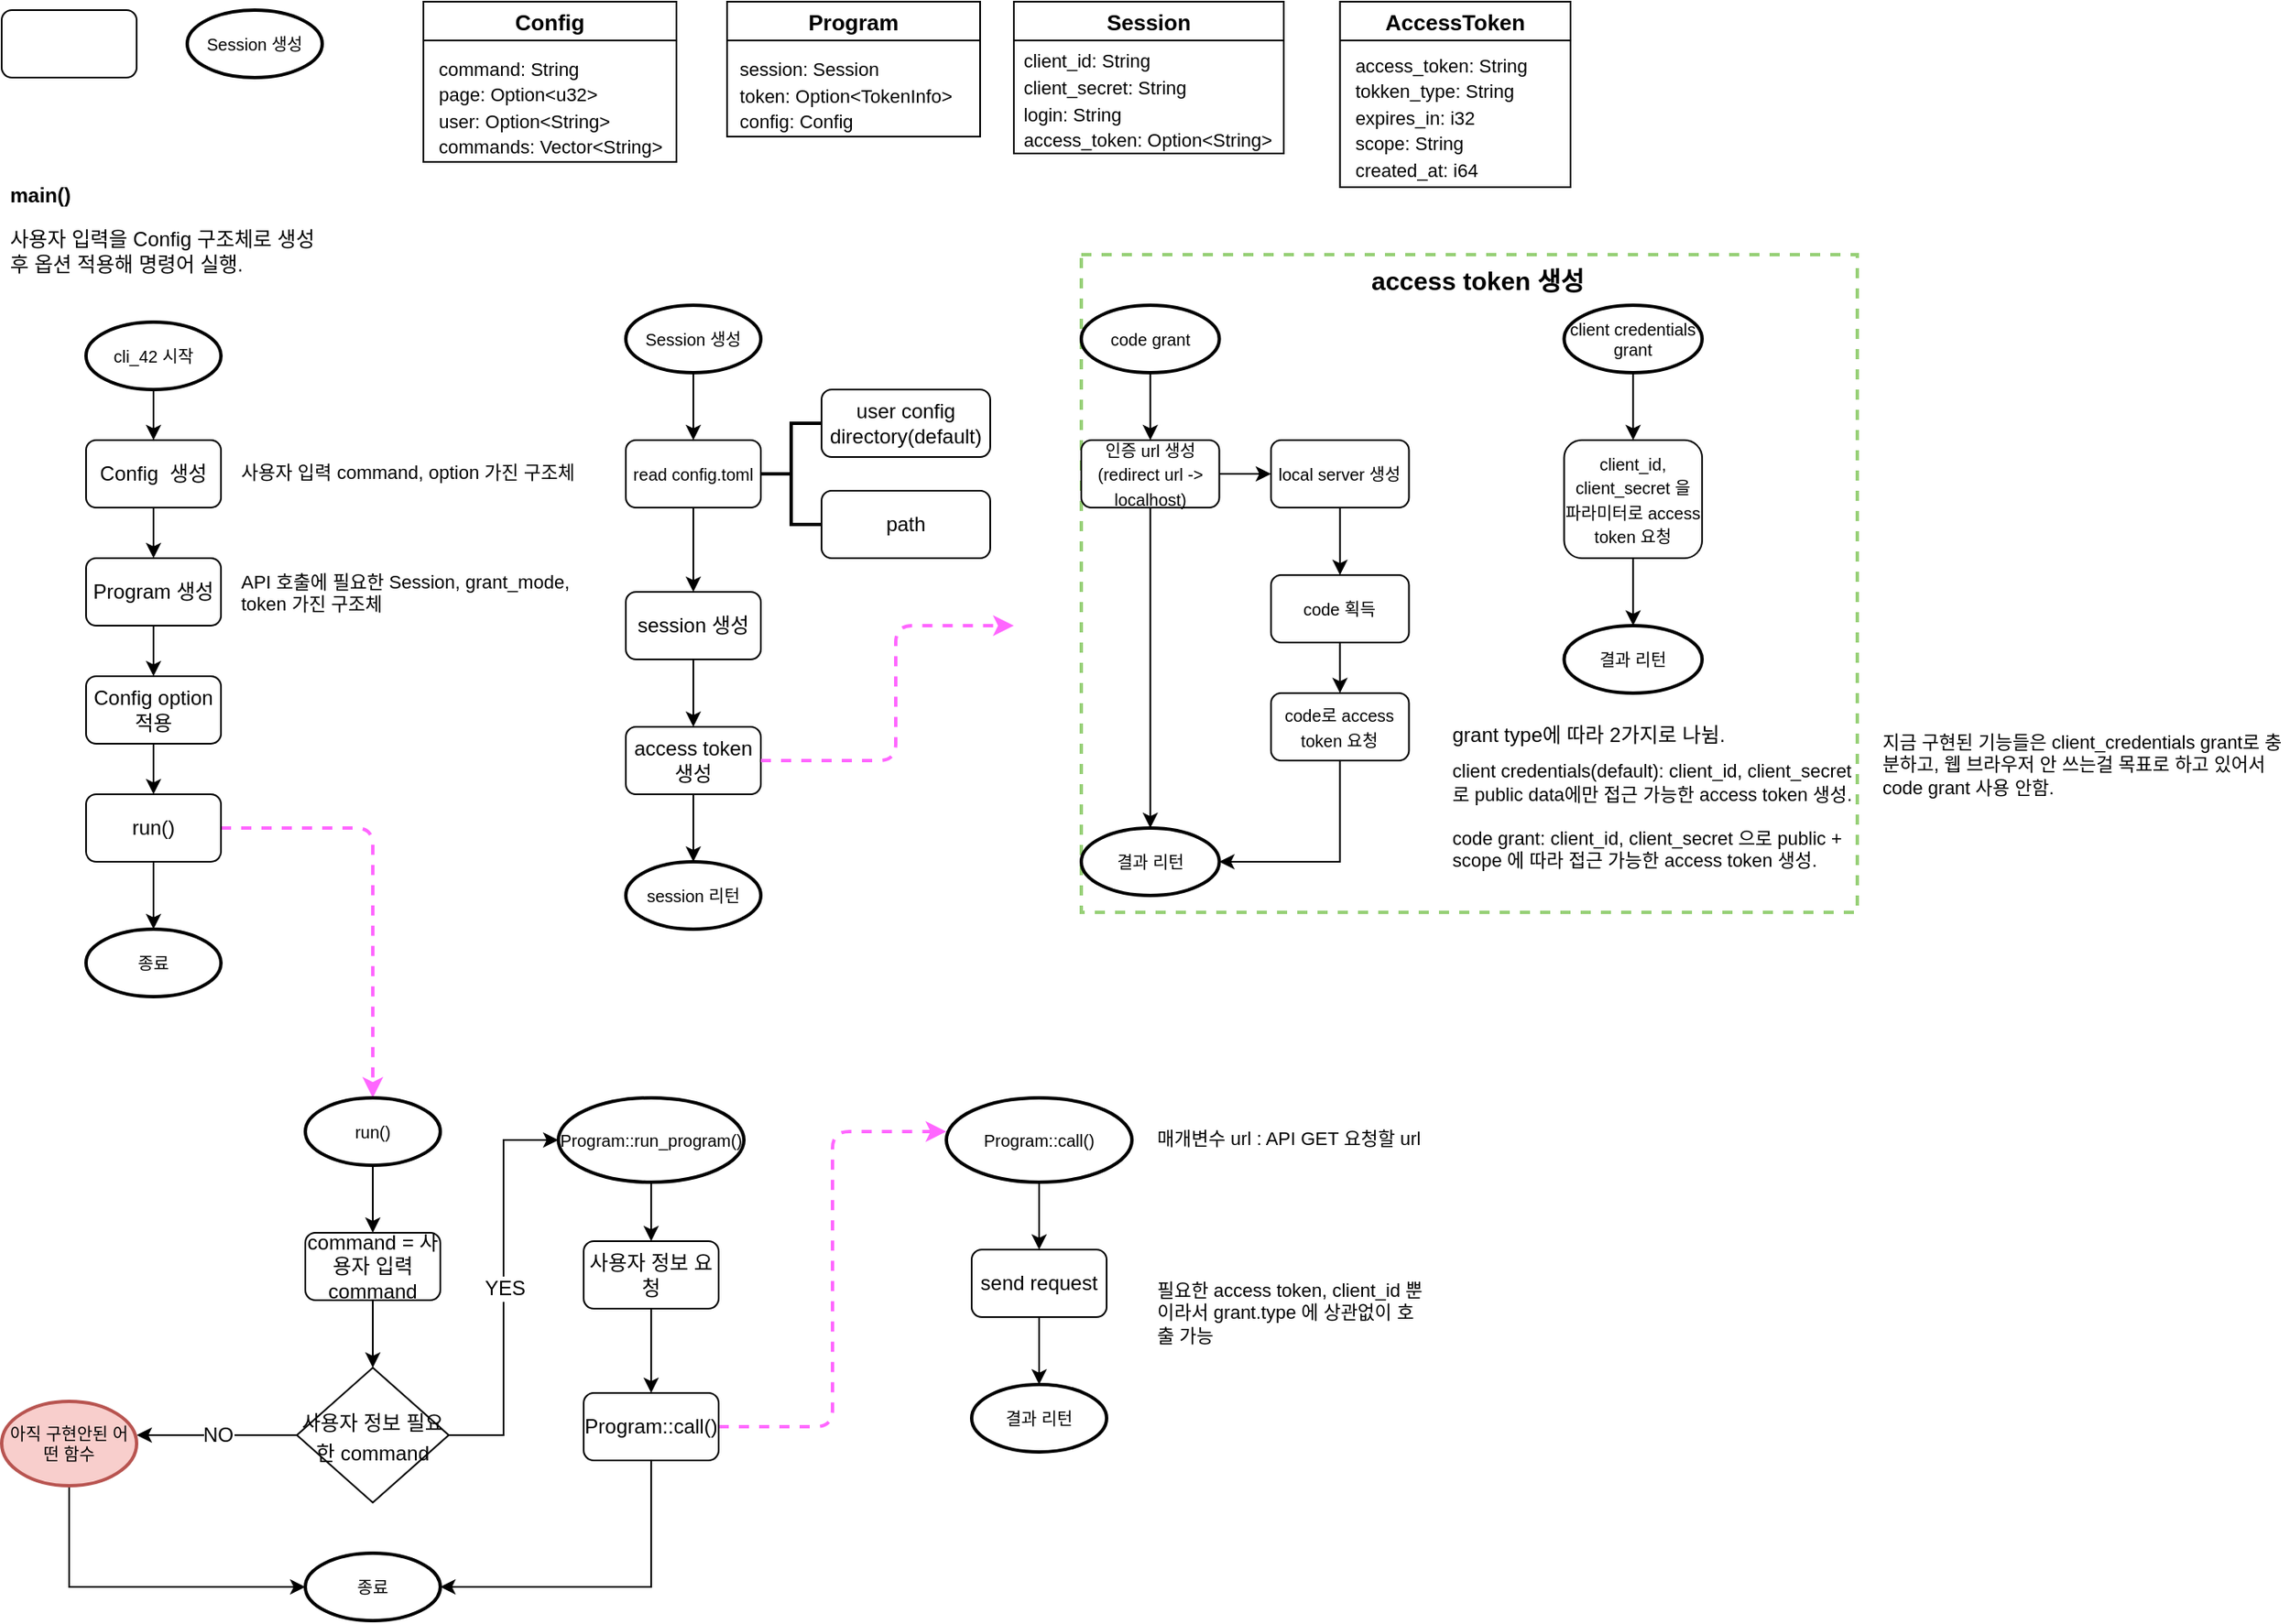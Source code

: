 <mxfile version="16.5.6" type="github">
  <diagram id="rfSWHlRA1yjYHvfrcOm9" name="main">
    <mxGraphModel dx="1425" dy="829" grid="1" gridSize="10" guides="1" tooltips="1" connect="1" arrows="1" fold="1" page="1" pageScale="1" pageWidth="827" pageHeight="1169" math="0" shadow="0">
      <root>
        <mxCell id="0" />
        <mxCell id="1" parent="0" />
        <mxCell id="764dK100W6ZVJjYmW9kR-3" value="" style="rounded=1;whiteSpace=wrap;html=1;" parent="1" vertex="1">
          <mxGeometry x="20" y="15" width="80" height="40" as="geometry" />
        </mxCell>
        <mxCell id="FwEQjmBujWVivrQduoge-21" style="edgeStyle=orthogonalEdgeStyle;rounded=0;orthogonalLoop=1;jettySize=auto;html=1;entryX=0.5;entryY=0;entryDx=0;entryDy=0;" edge="1" parent="1" source="FwEQjmBujWVivrQduoge-1" target="FwEQjmBujWVivrQduoge-14">
          <mxGeometry relative="1" as="geometry" />
        </mxCell>
        <mxCell id="FwEQjmBujWVivrQduoge-1" value="Config &amp;nbsp;생성" style="rounded=1;whiteSpace=wrap;html=1;" vertex="1" parent="1">
          <mxGeometry x="70" y="270" width="80" height="40" as="geometry" />
        </mxCell>
        <mxCell id="FwEQjmBujWVivrQduoge-22" style="edgeStyle=orthogonalEdgeStyle;rounded=0;orthogonalLoop=1;jettySize=auto;html=1;entryX=0.5;entryY=0;entryDx=0;entryDy=0;" edge="1" parent="1" source="FwEQjmBujWVivrQduoge-14" target="FwEQjmBujWVivrQduoge-16">
          <mxGeometry relative="1" as="geometry" />
        </mxCell>
        <mxCell id="FwEQjmBujWVivrQduoge-14" value="Program 생성" style="rounded=1;whiteSpace=wrap;html=1;" vertex="1" parent="1">
          <mxGeometry x="70" y="340" width="80" height="40" as="geometry" />
        </mxCell>
        <mxCell id="FwEQjmBujWVivrQduoge-53" value="" style="edgeStyle=orthogonalEdgeStyle;rounded=0;orthogonalLoop=1;jettySize=auto;html=1;fontSize=11;" edge="1" parent="1" source="FwEQjmBujWVivrQduoge-15" target="FwEQjmBujWVivrQduoge-52">
          <mxGeometry relative="1" as="geometry" />
        </mxCell>
        <mxCell id="7RItpEJKz6Ty_2nKmxKN-70" style="edgeStyle=orthogonalEdgeStyle;rounded=1;orthogonalLoop=1;jettySize=auto;html=1;entryX=0.5;entryY=0;entryDx=0;entryDy=0;entryPerimeter=0;fontSize=12;dashed=1;strokeWidth=2;strokeColor=#FF66FF;" edge="1" parent="1" source="FwEQjmBujWVivrQduoge-15" target="FwEQjmBujWVivrQduoge-56">
          <mxGeometry relative="1" as="geometry" />
        </mxCell>
        <mxCell id="FwEQjmBujWVivrQduoge-15" value="run()" style="rounded=1;whiteSpace=wrap;html=1;" vertex="1" parent="1">
          <mxGeometry x="70" y="480" width="80" height="40" as="geometry" />
        </mxCell>
        <mxCell id="FwEQjmBujWVivrQduoge-23" style="edgeStyle=orthogonalEdgeStyle;rounded=0;orthogonalLoop=1;jettySize=auto;html=1;" edge="1" parent="1" source="FwEQjmBujWVivrQduoge-16" target="FwEQjmBujWVivrQduoge-15">
          <mxGeometry relative="1" as="geometry" />
        </mxCell>
        <mxCell id="FwEQjmBujWVivrQduoge-16" value="Config option 적용" style="rounded=1;whiteSpace=wrap;html=1;" vertex="1" parent="1">
          <mxGeometry x="70" y="410" width="80" height="40" as="geometry" />
        </mxCell>
        <mxCell id="FwEQjmBujWVivrQduoge-28" value="&lt;h1 style=&quot;font-size: 12px&quot;&gt;&lt;font style=&quot;font-size: 12px&quot;&gt;main()&lt;/font&gt;&lt;/h1&gt;&lt;p style=&quot;font-size: 12px&quot;&gt;사용자 입력을 Config 구조체로 생성 후 옵션 적용해 명령어 실행.&lt;/p&gt;" style="text;html=1;strokeColor=none;fillColor=none;spacing=5;spacingTop=-20;whiteSpace=wrap;overflow=hidden;rounded=0;fontSize=11;" vertex="1" parent="1">
          <mxGeometry x="20" y="120" width="190" height="60" as="geometry" />
        </mxCell>
        <mxCell id="FwEQjmBujWVivrQduoge-31" value="Config" style="swimlane;fontSize=13;startSize=23;" vertex="1" parent="1">
          <mxGeometry x="270" y="10" width="150" height="95" as="geometry" />
        </mxCell>
        <mxCell id="FwEQjmBujWVivrQduoge-32" value="&lt;div style=&quot;text-align: left&quot;&gt;&lt;span style=&quot;font-size: 11px&quot;&gt;command: String&lt;/span&gt;&lt;/div&gt;&lt;div style=&quot;text-align: left&quot;&gt;&lt;span style=&quot;font-size: 11px&quot;&gt;page: Option&amp;lt;u32&amp;gt;&lt;/span&gt;&lt;/div&gt;&lt;div style=&quot;text-align: left&quot;&gt;&lt;span style=&quot;font-size: 11px&quot;&gt;user: Option&amp;lt;String&amp;gt;&lt;/span&gt;&lt;/div&gt;&lt;div style=&quot;text-align: left&quot;&gt;&lt;span style=&quot;font-size: 11px&quot;&gt;commands: Vector&amp;lt;String&amp;gt;&lt;/span&gt;&lt;/div&gt;&lt;div style=&quot;text-align: left&quot;&gt;&lt;span style=&quot;font-size: 11px&quot;&gt;&lt;br&gt;&lt;/span&gt;&lt;/div&gt;" style="text;html=1;align=center;verticalAlign=middle;resizable=0;points=[];autosize=1;strokeColor=none;fillColor=none;fontSize=13;" vertex="1" parent="FwEQjmBujWVivrQduoge-31">
          <mxGeometry y="25" width="150" height="90" as="geometry" />
        </mxCell>
        <mxCell id="FwEQjmBujWVivrQduoge-43" value="Program" style="swimlane;fontSize=13;startSize=23;" vertex="1" parent="1">
          <mxGeometry x="450" y="10" width="150" height="80" as="geometry" />
        </mxCell>
        <mxCell id="FwEQjmBujWVivrQduoge-44" value="&lt;div style=&quot;text-align: left&quot;&gt;&lt;span style=&quot;font-size: 11px&quot;&gt;session: Session&lt;/span&gt;&lt;/div&gt;&lt;div style=&quot;text-align: left&quot;&gt;&lt;span style=&quot;font-size: 11px&quot;&gt;token: Option&amp;lt;TokenInfo&amp;gt;&lt;/span&gt;&lt;/div&gt;&lt;div style=&quot;text-align: left&quot;&gt;&lt;span style=&quot;font-size: 11px&quot;&gt;config: Config&lt;/span&gt;&lt;/div&gt;" style="text;html=1;align=center;verticalAlign=middle;resizable=0;points=[];autosize=1;strokeColor=none;fillColor=none;fontSize=13;" vertex="1" parent="FwEQjmBujWVivrQduoge-43">
          <mxGeometry y="25" width="140" height="60" as="geometry" />
        </mxCell>
        <mxCell id="FwEQjmBujWVivrQduoge-45" value="Session" style="swimlane;fontSize=13;startSize=23;" vertex="1" parent="1">
          <mxGeometry x="620" y="10" width="160" height="90" as="geometry" />
        </mxCell>
        <mxCell id="FwEQjmBujWVivrQduoge-46" value="&lt;div style=&quot;text-align: left&quot;&gt;&lt;span style=&quot;font-size: 11px&quot;&gt;client_id: String&lt;/span&gt;&lt;/div&gt;&lt;div style=&quot;text-align: left&quot;&gt;&lt;span style=&quot;font-size: 11px&quot;&gt;client_secret: String&lt;/span&gt;&lt;/div&gt;&lt;div style=&quot;text-align: left&quot;&gt;&lt;span style=&quot;font-size: 11px&quot;&gt;login: String&lt;/span&gt;&lt;/div&gt;&lt;div style=&quot;text-align: left&quot;&gt;&lt;span style=&quot;font-size: 11px&quot;&gt;access_token: Option&amp;lt;String&amp;gt;&lt;/span&gt;&lt;/div&gt;" style="text;html=1;align=center;verticalAlign=middle;resizable=0;points=[];autosize=1;strokeColor=none;fillColor=none;fontSize=13;" vertex="1" parent="FwEQjmBujWVivrQduoge-45">
          <mxGeometry x="-1" y="23" width="160" height="70" as="geometry" />
        </mxCell>
        <mxCell id="FwEQjmBujWVivrQduoge-51" style="edgeStyle=orthogonalEdgeStyle;rounded=0;orthogonalLoop=1;jettySize=auto;html=1;entryX=0.5;entryY=0;entryDx=0;entryDy=0;fontSize=11;" edge="1" parent="1" source="FwEQjmBujWVivrQduoge-50" target="FwEQjmBujWVivrQduoge-1">
          <mxGeometry relative="1" as="geometry" />
        </mxCell>
        <mxCell id="FwEQjmBujWVivrQduoge-50" value="&lt;font size=&quot;1&quot;&gt;cli_42 시작&lt;/font&gt;" style="strokeWidth=2;html=1;shape=mxgraph.flowchart.start_1;whiteSpace=wrap;fontSize=10;" vertex="1" parent="1">
          <mxGeometry x="70" y="200" width="80" height="40" as="geometry" />
        </mxCell>
        <mxCell id="FwEQjmBujWVivrQduoge-52" value="&lt;font size=&quot;1&quot;&gt;종료&lt;/font&gt;" style="strokeWidth=2;html=1;shape=mxgraph.flowchart.start_1;whiteSpace=wrap;fontSize=10;" vertex="1" parent="1">
          <mxGeometry x="70" y="560" width="80" height="40" as="geometry" />
        </mxCell>
        <mxCell id="FwEQjmBujWVivrQduoge-54" value="&lt;font size=&quot;1&quot;&gt;Session 생성&lt;/font&gt;" style="strokeWidth=2;html=1;shape=mxgraph.flowchart.start_1;whiteSpace=wrap;fontSize=10;" vertex="1" parent="1">
          <mxGeometry x="130" y="15" width="80" height="40" as="geometry" />
        </mxCell>
        <mxCell id="7RItpEJKz6Ty_2nKmxKN-20" style="edgeStyle=orthogonalEdgeStyle;rounded=0;orthogonalLoop=1;jettySize=auto;html=1;fontSize=12;" edge="1" parent="1" source="FwEQjmBujWVivrQduoge-56" target="7RItpEJKz6Ty_2nKmxKN-10">
          <mxGeometry relative="1" as="geometry" />
        </mxCell>
        <mxCell id="FwEQjmBujWVivrQduoge-56" value="&lt;font size=&quot;1&quot;&gt;run()&lt;/font&gt;" style="strokeWidth=2;html=1;shape=mxgraph.flowchart.start_1;whiteSpace=wrap;fontSize=10;" vertex="1" parent="1">
          <mxGeometry x="200" y="660" width="80" height="40" as="geometry" />
        </mxCell>
        <mxCell id="7RItpEJKz6Ty_2nKmxKN-2" value="AccessToken" style="swimlane;fontSize=13;startSize=23;" vertex="1" parent="1">
          <mxGeometry x="813.33" y="10" width="136.67" height="110" as="geometry" />
        </mxCell>
        <mxCell id="7RItpEJKz6Ty_2nKmxKN-3" value="&lt;div style=&quot;text-align: left&quot;&gt;&lt;span style=&quot;font-size: 11px&quot;&gt;access_token: String&lt;/span&gt;&lt;/div&gt;&lt;div style=&quot;text-align: left&quot;&gt;&lt;span style=&quot;font-size: 11px&quot;&gt;tokken_type: String&lt;/span&gt;&lt;/div&gt;&lt;div style=&quot;text-align: left&quot;&gt;&lt;span style=&quot;font-size: 11px&quot;&gt;expires_in: i32&lt;/span&gt;&lt;/div&gt;&lt;div style=&quot;text-align: left&quot;&gt;&lt;span style=&quot;font-size: 11px&quot;&gt;scope: String&lt;/span&gt;&lt;/div&gt;&lt;div style=&quot;text-align: left&quot;&gt;&lt;span style=&quot;font-size: 11px&quot;&gt;created_at: i64&lt;/span&gt;&lt;/div&gt;" style="text;html=1;align=center;verticalAlign=middle;resizable=0;points=[];autosize=1;strokeColor=none;fillColor=none;fontSize=13;" vertex="1" parent="7RItpEJKz6Ty_2nKmxKN-2">
          <mxGeometry y="23" width="120" height="90" as="geometry" />
        </mxCell>
        <mxCell id="7RItpEJKz6Ty_2nKmxKN-21" style="edgeStyle=orthogonalEdgeStyle;rounded=0;orthogonalLoop=1;jettySize=auto;html=1;entryX=0.5;entryY=0;entryDx=0;entryDy=0;entryPerimeter=0;fontSize=12;" edge="1" parent="1" source="7RItpEJKz6Ty_2nKmxKN-10" target="7RItpEJKz6Ty_2nKmxKN-15">
          <mxGeometry relative="1" as="geometry" />
        </mxCell>
        <mxCell id="7RItpEJKz6Ty_2nKmxKN-10" value="command = 사용자 입력 command" style="rounded=1;whiteSpace=wrap;html=1;" vertex="1" parent="1">
          <mxGeometry x="200" y="740" width="80" height="40" as="geometry" />
        </mxCell>
        <mxCell id="7RItpEJKz6Ty_2nKmxKN-38" style="edgeStyle=orthogonalEdgeStyle;rounded=0;orthogonalLoop=1;jettySize=auto;html=1;fontSize=12;" edge="1" parent="1" source="7RItpEJKz6Ty_2nKmxKN-12" target="7RItpEJKz6Ty_2nKmxKN-29">
          <mxGeometry relative="1" as="geometry" />
        </mxCell>
        <mxCell id="7RItpEJKz6Ty_2nKmxKN-12" value="&lt;font size=&quot;1&quot;&gt;Program::run_program()&lt;/font&gt;" style="strokeWidth=2;html=1;shape=mxgraph.flowchart.start_1;whiteSpace=wrap;fontSize=10;" vertex="1" parent="1">
          <mxGeometry x="350" y="660" width="110" height="50" as="geometry" />
        </mxCell>
        <mxCell id="7RItpEJKz6Ty_2nKmxKN-19" value="YES" style="edgeStyle=orthogonalEdgeStyle;rounded=0;orthogonalLoop=1;jettySize=auto;html=1;entryX=0;entryY=0.5;entryDx=0;entryDy=0;entryPerimeter=0;fontSize=12;" edge="1" parent="1" source="7RItpEJKz6Ty_2nKmxKN-15" target="7RItpEJKz6Ty_2nKmxKN-12">
          <mxGeometry relative="1" as="geometry" />
        </mxCell>
        <mxCell id="7RItpEJKz6Ty_2nKmxKN-23" value="NO" style="edgeStyle=orthogonalEdgeStyle;rounded=0;orthogonalLoop=1;jettySize=auto;html=1;fontSize=12;" edge="1" parent="1" source="7RItpEJKz6Ty_2nKmxKN-15">
          <mxGeometry relative="1" as="geometry">
            <mxPoint x="100" y="860.0" as="targetPoint" />
          </mxGeometry>
        </mxCell>
        <mxCell id="7RItpEJKz6Ty_2nKmxKN-15" value="&lt;span style=&quot;font-size: 12px&quot;&gt;사용자 정보 필요한 command&lt;/span&gt;" style="strokeWidth=1;html=1;shape=mxgraph.flowchart.decision;whiteSpace=wrap;rounded=0;shadow=0;glass=0;sketch=0;fontSize=15;fillColor=none;" vertex="1" parent="1">
          <mxGeometry x="195" y="820" width="90" height="80" as="geometry" />
        </mxCell>
        <mxCell id="7RItpEJKz6Ty_2nKmxKN-24" value="&lt;font size=&quot;1&quot;&gt;종료&lt;/font&gt;" style="strokeWidth=2;html=1;shape=mxgraph.flowchart.start_1;whiteSpace=wrap;fontSize=10;" vertex="1" parent="1">
          <mxGeometry x="200" y="930" width="80" height="40" as="geometry" />
        </mxCell>
        <mxCell id="7RItpEJKz6Ty_2nKmxKN-39" style="edgeStyle=orthogonalEdgeStyle;rounded=0;orthogonalLoop=1;jettySize=auto;html=1;fontSize=12;" edge="1" parent="1" source="7RItpEJKz6Ty_2nKmxKN-29" target="7RItpEJKz6Ty_2nKmxKN-37">
          <mxGeometry relative="1" as="geometry" />
        </mxCell>
        <mxCell id="7RItpEJKz6Ty_2nKmxKN-29" value="사용자 정보 요청" style="rounded=1;whiteSpace=wrap;html=1;" vertex="1" parent="1">
          <mxGeometry x="365" y="745" width="80" height="40" as="geometry" />
        </mxCell>
        <mxCell id="7RItpEJKz6Ty_2nKmxKN-36" style="edgeStyle=orthogonalEdgeStyle;rounded=0;orthogonalLoop=1;jettySize=auto;html=1;fontSize=12;entryX=0;entryY=0.5;entryDx=0;entryDy=0;entryPerimeter=0;" edge="1" parent="1" source="7RItpEJKz6Ty_2nKmxKN-35" target="7RItpEJKz6Ty_2nKmxKN-24">
          <mxGeometry relative="1" as="geometry">
            <mxPoint x="60" y="1040.0" as="targetPoint" />
            <Array as="points">
              <mxPoint x="60" y="950" />
            </Array>
          </mxGeometry>
        </mxCell>
        <mxCell id="7RItpEJKz6Ty_2nKmxKN-35" value="&lt;font size=&quot;1&quot;&gt;아직 구현안된 어떤 함수&lt;/font&gt;" style="strokeWidth=2;html=1;shape=mxgraph.flowchart.start_1;whiteSpace=wrap;fontSize=10;fillColor=#f8cecc;strokeColor=#b85450;" vertex="1" parent="1">
          <mxGeometry x="20" y="840" width="80" height="50" as="geometry" />
        </mxCell>
        <mxCell id="7RItpEJKz6Ty_2nKmxKN-40" style="edgeStyle=orthogonalEdgeStyle;rounded=0;orthogonalLoop=1;jettySize=auto;html=1;entryX=1;entryY=0.5;entryDx=0;entryDy=0;entryPerimeter=0;fontSize=12;" edge="1" parent="1" source="7RItpEJKz6Ty_2nKmxKN-37" target="7RItpEJKz6Ty_2nKmxKN-24">
          <mxGeometry relative="1" as="geometry">
            <Array as="points">
              <mxPoint x="405" y="950" />
            </Array>
          </mxGeometry>
        </mxCell>
        <mxCell id="7RItpEJKz6Ty_2nKmxKN-73" style="edgeStyle=orthogonalEdgeStyle;rounded=1;orthogonalLoop=1;jettySize=auto;html=1;entryX=0;entryY=0.4;entryDx=0;entryDy=0;entryPerimeter=0;dashed=1;fontSize=12;strokeColor=#FF66FF;strokeWidth=2;" edge="1" parent="1" source="7RItpEJKz6Ty_2nKmxKN-37" target="7RItpEJKz6Ty_2nKmxKN-41">
          <mxGeometry relative="1" as="geometry" />
        </mxCell>
        <mxCell id="7RItpEJKz6Ty_2nKmxKN-37" value="Program::call()" style="rounded=1;whiteSpace=wrap;html=1;" vertex="1" parent="1">
          <mxGeometry x="365" y="835" width="80" height="40" as="geometry" />
        </mxCell>
        <mxCell id="7RItpEJKz6Ty_2nKmxKN-67" style="edgeStyle=orthogonalEdgeStyle;rounded=0;orthogonalLoop=1;jettySize=auto;html=1;entryX=0.5;entryY=0;entryDx=0;entryDy=0;fontSize=12;" edge="1" parent="1" source="7RItpEJKz6Ty_2nKmxKN-41" target="7RItpEJKz6Ty_2nKmxKN-65">
          <mxGeometry relative="1" as="geometry" />
        </mxCell>
        <mxCell id="7RItpEJKz6Ty_2nKmxKN-41" value="&lt;font size=&quot;1&quot;&gt;Program::call()&lt;/font&gt;" style="strokeWidth=2;html=1;shape=mxgraph.flowchart.start_1;whiteSpace=wrap;fontSize=10;" vertex="1" parent="1">
          <mxGeometry x="580" y="660" width="110" height="50" as="geometry" />
        </mxCell>
        <mxCell id="7RItpEJKz6Ty_2nKmxKN-64" value="&lt;br&gt;매개변수 url : API GET 요청할 url" style="text;html=1;strokeColor=none;fillColor=none;spacing=5;spacingTop=-20;whiteSpace=wrap;overflow=hidden;rounded=0;fontSize=11;" vertex="1" parent="1">
          <mxGeometry x="700" y="675" width="170" height="20" as="geometry" />
        </mxCell>
        <mxCell id="7RItpEJKz6Ty_2nKmxKN-69" style="edgeStyle=orthogonalEdgeStyle;rounded=0;orthogonalLoop=1;jettySize=auto;html=1;fontSize=12;" edge="1" parent="1" source="7RItpEJKz6Ty_2nKmxKN-65" target="7RItpEJKz6Ty_2nKmxKN-68">
          <mxGeometry relative="1" as="geometry" />
        </mxCell>
        <mxCell id="7RItpEJKz6Ty_2nKmxKN-65" value="send request" style="rounded=1;whiteSpace=wrap;html=1;" vertex="1" parent="1">
          <mxGeometry x="595" y="750" width="80" height="40" as="geometry" />
        </mxCell>
        <mxCell id="7RItpEJKz6Ty_2nKmxKN-66" value="&lt;br&gt;필요한 access token, client_id 뿐이라서 grant.type 에 상관없이 호출 가능" style="text;html=1;strokeColor=none;fillColor=none;spacing=5;spacingTop=-20;whiteSpace=wrap;overflow=hidden;rounded=0;fontSize=11;" vertex="1" parent="1">
          <mxGeometry x="700" y="765" width="170" height="45" as="geometry" />
        </mxCell>
        <mxCell id="7RItpEJKz6Ty_2nKmxKN-68" value="&lt;font size=&quot;1&quot;&gt;결과 리턴&lt;/font&gt;" style="strokeWidth=2;html=1;shape=mxgraph.flowchart.start_1;whiteSpace=wrap;fontSize=10;" vertex="1" parent="1">
          <mxGeometry x="595" y="830" width="80" height="40" as="geometry" />
        </mxCell>
        <mxCell id="7RItpEJKz6Ty_2nKmxKN-71" value="" style="group" vertex="1" connectable="0" parent="1">
          <mxGeometry x="660" y="160" width="715.33" height="390" as="geometry" />
        </mxCell>
        <mxCell id="FwEQjmBujWVivrQduoge-105" value="" style="group;strokeColor=#97D077;dashed=1;strokeWidth=2;" vertex="1" connectable="0" parent="7RItpEJKz6Ty_2nKmxKN-71">
          <mxGeometry width="460.0" height="390" as="geometry" />
        </mxCell>
        <mxCell id="FwEQjmBujWVivrQduoge-99" value="" style="group;strokeColor=none;strokeWidth=2;rounded=0;fillColor=none;perimeterSpacing=0;glass=0;sketch=0;shadow=0;" vertex="1" connectable="0" parent="FwEQjmBujWVivrQduoge-105">
          <mxGeometry y="30" width="460.0" height="360" as="geometry" />
        </mxCell>
        <mxCell id="FwEQjmBujWVivrQduoge-63" value="&lt;font size=&quot;1&quot;&gt;code grant&lt;/font&gt;" style="strokeWidth=2;html=1;shape=mxgraph.flowchart.start_1;whiteSpace=wrap;fontSize=10;" vertex="1" parent="FwEQjmBujWVivrQduoge-99">
          <mxGeometry width="81.778" height="40" as="geometry" />
        </mxCell>
        <mxCell id="FwEQjmBujWVivrQduoge-64" value="&lt;font size=&quot;1&quot;&gt;인증 url 생성&lt;br&gt;(redirect url -&amp;gt; localhost)&lt;br&gt;&lt;/font&gt;" style="rounded=1;whiteSpace=wrap;html=1;" vertex="1" parent="FwEQjmBujWVivrQduoge-99">
          <mxGeometry y="80" width="81.778" height="40" as="geometry" />
        </mxCell>
        <mxCell id="FwEQjmBujWVivrQduoge-67" style="edgeStyle=orthogonalEdgeStyle;rounded=0;orthogonalLoop=1;jettySize=auto;html=1;fontSize=11;" edge="1" parent="FwEQjmBujWVivrQduoge-99" source="FwEQjmBujWVivrQduoge-63" target="FwEQjmBujWVivrQduoge-64">
          <mxGeometry relative="1" as="geometry" />
        </mxCell>
        <mxCell id="FwEQjmBujWVivrQduoge-65" value="&lt;font size=&quot;1&quot;&gt;local server 생성&lt;br&gt;&lt;/font&gt;" style="rounded=1;whiteSpace=wrap;html=1;" vertex="1" parent="FwEQjmBujWVivrQduoge-99">
          <mxGeometry x="112.444" y="80" width="81.778" height="40" as="geometry" />
        </mxCell>
        <mxCell id="FwEQjmBujWVivrQduoge-66" style="edgeStyle=orthogonalEdgeStyle;rounded=0;orthogonalLoop=1;jettySize=auto;html=1;fontSize=11;" edge="1" parent="FwEQjmBujWVivrQduoge-99" source="FwEQjmBujWVivrQduoge-64" target="FwEQjmBujWVivrQduoge-65">
          <mxGeometry relative="1" as="geometry" />
        </mxCell>
        <mxCell id="FwEQjmBujWVivrQduoge-70" value="&lt;font size=&quot;1&quot;&gt;결과 리턴&lt;/font&gt;" style="strokeWidth=2;html=1;shape=mxgraph.flowchart.start_1;whiteSpace=wrap;fontSize=10;" vertex="1" parent="FwEQjmBujWVivrQduoge-99">
          <mxGeometry y="310" width="81.778" height="40" as="geometry" />
        </mxCell>
        <mxCell id="FwEQjmBujWVivrQduoge-71" style="edgeStyle=orthogonalEdgeStyle;rounded=0;orthogonalLoop=1;jettySize=auto;html=1;fontSize=11;" edge="1" parent="FwEQjmBujWVivrQduoge-99" source="FwEQjmBujWVivrQduoge-64" target="FwEQjmBujWVivrQduoge-70">
          <mxGeometry relative="1" as="geometry" />
        </mxCell>
        <mxCell id="FwEQjmBujWVivrQduoge-87" value="&lt;font size=&quot;1&quot;&gt;code 획득&lt;br&gt;&lt;/font&gt;" style="rounded=1;whiteSpace=wrap;html=1;" vertex="1" parent="FwEQjmBujWVivrQduoge-99">
          <mxGeometry x="112.444" y="160" width="81.778" height="40" as="geometry" />
        </mxCell>
        <mxCell id="FwEQjmBujWVivrQduoge-91" style="edgeStyle=orthogonalEdgeStyle;rounded=0;orthogonalLoop=1;jettySize=auto;html=1;fontSize=11;" edge="1" parent="FwEQjmBujWVivrQduoge-99" source="FwEQjmBujWVivrQduoge-65" target="FwEQjmBujWVivrQduoge-87">
          <mxGeometry relative="1" as="geometry" />
        </mxCell>
        <mxCell id="FwEQjmBujWVivrQduoge-93" style="edgeStyle=orthogonalEdgeStyle;rounded=0;orthogonalLoop=1;jettySize=auto;html=1;entryX=1;entryY=0.5;entryDx=0;entryDy=0;entryPerimeter=0;fontSize=11;" edge="1" parent="FwEQjmBujWVivrQduoge-99" source="FwEQjmBujWVivrQduoge-88" target="FwEQjmBujWVivrQduoge-70">
          <mxGeometry relative="1" as="geometry">
            <Array as="points">
              <mxPoint x="153.333" y="330" />
            </Array>
          </mxGeometry>
        </mxCell>
        <mxCell id="FwEQjmBujWVivrQduoge-88" value="&lt;font size=&quot;1&quot;&gt;code로 access token 요청&lt;br&gt;&lt;/font&gt;" style="rounded=1;whiteSpace=wrap;html=1;" vertex="1" parent="FwEQjmBujWVivrQduoge-99">
          <mxGeometry x="112.444" y="230.0" width="81.778" height="40" as="geometry" />
        </mxCell>
        <mxCell id="FwEQjmBujWVivrQduoge-92" style="edgeStyle=orthogonalEdgeStyle;rounded=0;orthogonalLoop=1;jettySize=auto;html=1;entryX=0.5;entryY=0;entryDx=0;entryDy=0;fontSize=11;" edge="1" parent="FwEQjmBujWVivrQduoge-99" source="FwEQjmBujWVivrQduoge-87" target="FwEQjmBujWVivrQduoge-88">
          <mxGeometry relative="1" as="geometry" />
        </mxCell>
        <mxCell id="FwEQjmBujWVivrQduoge-94" value="&lt;font size=&quot;1&quot;&gt;client credentials grant&lt;/font&gt;" style="strokeWidth=2;html=1;shape=mxgraph.flowchart.start_1;whiteSpace=wrap;fontSize=10;" vertex="1" parent="FwEQjmBujWVivrQduoge-99">
          <mxGeometry x="286.222" width="81.778" height="40" as="geometry" />
        </mxCell>
        <mxCell id="FwEQjmBujWVivrQduoge-95" value="&lt;font size=&quot;1&quot;&gt;client_id, client_secret 을 파라미터로 access token 요청&lt;br&gt;&lt;/font&gt;" style="rounded=1;whiteSpace=wrap;html=1;" vertex="1" parent="FwEQjmBujWVivrQduoge-99">
          <mxGeometry x="286.222" y="80" width="81.778" height="70" as="geometry" />
        </mxCell>
        <mxCell id="FwEQjmBujWVivrQduoge-97" style="edgeStyle=orthogonalEdgeStyle;rounded=0;orthogonalLoop=1;jettySize=auto;html=1;fontSize=11;" edge="1" parent="FwEQjmBujWVivrQduoge-99" source="FwEQjmBujWVivrQduoge-94" target="FwEQjmBujWVivrQduoge-95">
          <mxGeometry relative="1" as="geometry" />
        </mxCell>
        <mxCell id="FwEQjmBujWVivrQduoge-96" value="&lt;font size=&quot;1&quot;&gt;결과 리턴&lt;/font&gt;" style="strokeWidth=2;html=1;shape=mxgraph.flowchart.start_1;whiteSpace=wrap;fontSize=10;" vertex="1" parent="FwEQjmBujWVivrQduoge-99">
          <mxGeometry x="286.222" y="190" width="81.778" height="40" as="geometry" />
        </mxCell>
        <mxCell id="FwEQjmBujWVivrQduoge-98" style="edgeStyle=orthogonalEdgeStyle;rounded=0;orthogonalLoop=1;jettySize=auto;html=1;entryX=0.5;entryY=0;entryDx=0;entryDy=0;entryPerimeter=0;fontSize=11;" edge="1" parent="FwEQjmBujWVivrQduoge-99" source="FwEQjmBujWVivrQduoge-95" target="FwEQjmBujWVivrQduoge-96">
          <mxGeometry relative="1" as="geometry" />
        </mxCell>
        <mxCell id="FwEQjmBujWVivrQduoge-41" value="&lt;h1 style=&quot;font-size: 12px&quot;&gt;&lt;span style=&quot;font-weight: normal&quot;&gt;grant type에 따라 2가지로 나뉨.&lt;/span&gt;&lt;/h1&gt;&lt;div&gt;client credentials(default): client_id, client_secret로 public data에만 접근 가능한 access token 생성.&lt;/div&gt;&lt;div&gt;&lt;br&gt;&lt;/div&gt;&lt;div&gt;code grant: client_id, client_secret 으로 public + scope 에 따라 접근 가능한 access token 생성.&amp;nbsp;&lt;/div&gt;" style="text;html=1;strokeColor=none;fillColor=none;spacing=5;spacingTop=-20;whiteSpace=wrap;overflow=hidden;rounded=0;fontSize=11;" vertex="1" parent="FwEQjmBujWVivrQduoge-99">
          <mxGeometry x="214.667" y="250.0" width="245.333" height="110" as="geometry" />
        </mxCell>
        <mxCell id="FwEQjmBujWVivrQduoge-104" value="&lt;b&gt;&lt;font style=&quot;font-size: 15px&quot;&gt;access token 생성&lt;/font&gt;&lt;/b&gt;" style="text;html=1;strokeColor=none;fillColor=none;align=center;verticalAlign=middle;whiteSpace=wrap;rounded=0;shadow=0;glass=0;sketch=0;fontSize=11;" vertex="1" parent="FwEQjmBujWVivrQduoge-105">
          <mxGeometry x="170.0" width="130.0" height="30" as="geometry" />
        </mxCell>
        <mxCell id="7RItpEJKz6Ty_2nKmxKN-32" value="&lt;br&gt;지금 구현된 기능들은 client_credentials grant로 충분하고, 웹 브라우저 안 쓰는걸 목표로 하고 있어서 code grant 사용 안함." style="text;html=1;strokeColor=none;fillColor=none;spacing=5;spacingTop=-20;whiteSpace=wrap;overflow=hidden;rounded=0;fontSize=11;" vertex="1" parent="7RItpEJKz6Ty_2nKmxKN-71">
          <mxGeometry x="470.0" y="280" width="245.33" height="50" as="geometry" />
        </mxCell>
        <mxCell id="7RItpEJKz6Ty_2nKmxKN-72" value="" style="group" vertex="1" connectable="0" parent="1">
          <mxGeometry x="390" y="190" width="216" height="370" as="geometry" />
        </mxCell>
        <mxCell id="FwEQjmBujWVivrQduoge-40" value="session 생성" style="rounded=1;whiteSpace=wrap;html=1;" vertex="1" parent="7RItpEJKz6Ty_2nKmxKN-72">
          <mxGeometry y="170" width="80" height="40" as="geometry" />
        </mxCell>
        <mxCell id="FwEQjmBujWVivrQduoge-49" value="&lt;font size=&quot;1&quot;&gt;Session 생성&lt;/font&gt;" style="strokeWidth=2;html=1;shape=mxgraph.flowchart.start_1;whiteSpace=wrap;fontSize=10;" vertex="1" parent="7RItpEJKz6Ty_2nKmxKN-72">
          <mxGeometry width="80" height="40" as="geometry" />
        </mxCell>
        <mxCell id="FwEQjmBujWVivrQduoge-60" value="" style="group" vertex="1" connectable="0" parent="7RItpEJKz6Ty_2nKmxKN-72">
          <mxGeometry y="50" width="216" height="100" as="geometry" />
        </mxCell>
        <mxCell id="FwEQjmBujWVivrQduoge-39" value="&lt;font style=&quot;font-size: 10px&quot;&gt;read config.toml&lt;/font&gt;" style="rounded=1;whiteSpace=wrap;html=1;" vertex="1" parent="FwEQjmBujWVivrQduoge-60">
          <mxGeometry y="30" width="80" height="40" as="geometry" />
        </mxCell>
        <mxCell id="FwEQjmBujWVivrQduoge-57" value="" style="strokeWidth=2;html=1;shape=mxgraph.flowchart.annotation_2;align=left;labelPosition=right;pointerEvents=1;fontSize=11;" vertex="1" parent="FwEQjmBujWVivrQduoge-60">
          <mxGeometry x="80" y="20" width="36" height="60" as="geometry" />
        </mxCell>
        <mxCell id="FwEQjmBujWVivrQduoge-58" value="user config directory(default)" style="rounded=1;whiteSpace=wrap;html=1;" vertex="1" parent="FwEQjmBujWVivrQduoge-60">
          <mxGeometry x="116" width="100" height="40" as="geometry" />
        </mxCell>
        <mxCell id="FwEQjmBujWVivrQduoge-59" value="path" style="rounded=1;whiteSpace=wrap;html=1;" vertex="1" parent="FwEQjmBujWVivrQduoge-60">
          <mxGeometry x="116" y="60" width="100" height="40" as="geometry" />
        </mxCell>
        <mxCell id="FwEQjmBujWVivrQduoge-61" style="edgeStyle=orthogonalEdgeStyle;rounded=0;orthogonalLoop=1;jettySize=auto;html=1;fontSize=11;" edge="1" parent="7RItpEJKz6Ty_2nKmxKN-72" source="FwEQjmBujWVivrQduoge-49" target="FwEQjmBujWVivrQduoge-39">
          <mxGeometry relative="1" as="geometry" />
        </mxCell>
        <mxCell id="FwEQjmBujWVivrQduoge-62" style="edgeStyle=orthogonalEdgeStyle;rounded=0;orthogonalLoop=1;jettySize=auto;html=1;entryX=0.5;entryY=0;entryDx=0;entryDy=0;fontSize=11;" edge="1" parent="7RItpEJKz6Ty_2nKmxKN-72" source="FwEQjmBujWVivrQduoge-39" target="FwEQjmBujWVivrQduoge-40">
          <mxGeometry relative="1" as="geometry" />
        </mxCell>
        <mxCell id="7RItpEJKz6Ty_2nKmxKN-5" value="access token 생성" style="rounded=1;whiteSpace=wrap;html=1;" vertex="1" parent="7RItpEJKz6Ty_2nKmxKN-72">
          <mxGeometry y="250" width="80" height="40" as="geometry" />
        </mxCell>
        <mxCell id="7RItpEJKz6Ty_2nKmxKN-6" style="edgeStyle=orthogonalEdgeStyle;rounded=0;orthogonalLoop=1;jettySize=auto;html=1;fontSize=15;" edge="1" parent="7RItpEJKz6Ty_2nKmxKN-72" source="FwEQjmBujWVivrQduoge-40" target="7RItpEJKz6Ty_2nKmxKN-5">
          <mxGeometry relative="1" as="geometry" />
        </mxCell>
        <mxCell id="7RItpEJKz6Ty_2nKmxKN-8" value="&lt;font size=&quot;1&quot;&gt;session 리턴&lt;/font&gt;" style="strokeWidth=2;html=1;shape=mxgraph.flowchart.start_1;whiteSpace=wrap;fontSize=10;" vertex="1" parent="7RItpEJKz6Ty_2nKmxKN-72">
          <mxGeometry y="330" width="80" height="40" as="geometry" />
        </mxCell>
        <mxCell id="7RItpEJKz6Ty_2nKmxKN-9" style="edgeStyle=orthogonalEdgeStyle;rounded=0;orthogonalLoop=1;jettySize=auto;html=1;fontSize=15;" edge="1" parent="7RItpEJKz6Ty_2nKmxKN-72" source="7RItpEJKz6Ty_2nKmxKN-5" target="7RItpEJKz6Ty_2nKmxKN-8">
          <mxGeometry relative="1" as="geometry" />
        </mxCell>
        <mxCell id="7RItpEJKz6Ty_2nKmxKN-78" value="&lt;br&gt;사용자 입력 command, option 가진 구조체" style="text;html=1;strokeColor=none;fillColor=none;spacing=5;spacingTop=-20;whiteSpace=wrap;overflow=hidden;rounded=0;fontSize=11;" vertex="1" parent="1">
          <mxGeometry x="157.34" y="280" width="207.66" height="20" as="geometry" />
        </mxCell>
        <mxCell id="7RItpEJKz6Ty_2nKmxKN-79" value="&lt;br&gt;API 호출에 필요한 Session, grant_mode, token 가진 구조체" style="text;html=1;strokeColor=none;fillColor=none;spacing=5;spacingTop=-20;whiteSpace=wrap;overflow=hidden;rounded=0;fontSize=11;" vertex="1" parent="1">
          <mxGeometry x="157.34" y="345" width="207.66" height="30" as="geometry" />
        </mxCell>
        <mxCell id="7RItpEJKz6Ty_2nKmxKN-80" style="edgeStyle=orthogonalEdgeStyle;rounded=1;orthogonalLoop=1;jettySize=auto;html=1;fontSize=12;strokeColor=#FF66FF;strokeWidth=2;dashed=1;" edge="1" parent="1" source="7RItpEJKz6Ty_2nKmxKN-5">
          <mxGeometry relative="1" as="geometry">
            <mxPoint x="620" y="380" as="targetPoint" />
            <Array as="points">
              <mxPoint x="550" y="460" />
              <mxPoint x="550" y="380" />
            </Array>
          </mxGeometry>
        </mxCell>
      </root>
    </mxGraphModel>
  </diagram>
</mxfile>
